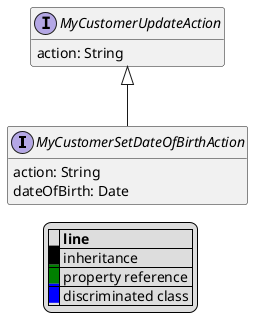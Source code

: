 @startuml

hide empty fields
hide empty methods
legend
|= |= line |
|<back:black>   </back>| inheritance |
|<back:green>   </back>| property reference |
|<back:blue>   </back>| discriminated class |
endlegend
interface MyCustomerSetDateOfBirthAction [[MyCustomerSetDateOfBirthAction.svg]] extends MyCustomerUpdateAction {
    action: String
    dateOfBirth: Date
}
interface MyCustomerUpdateAction [[MyCustomerUpdateAction.svg]]  {
    action: String
}





@enduml
